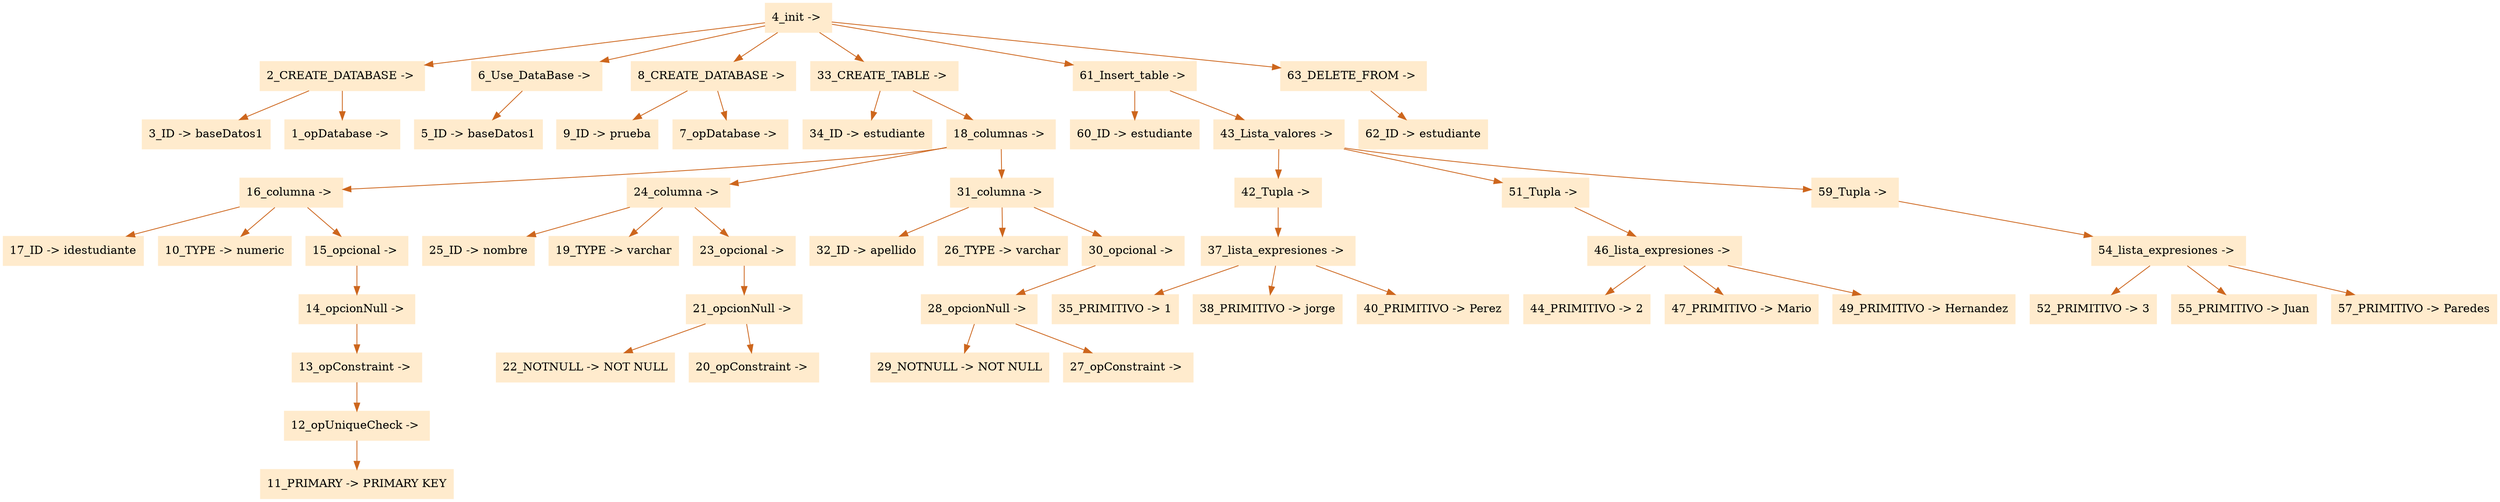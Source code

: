 digraph G {node[shape=box, style=filled, color=blanchedalmond]; edge[color=chocolate3];rankdir=UD 
"4_init -> "->"2_CREATE_DATABASE -> "
"2_CREATE_DATABASE -> "->"3_ID -> baseDatos1"
"2_CREATE_DATABASE -> "->"1_opDatabase -> "
"4_init -> "->"6_Use_DataBase -> "
"6_Use_DataBase -> "->"5_ID -> baseDatos1"
"4_init -> "->"8_CREATE_DATABASE -> "
"8_CREATE_DATABASE -> "->"9_ID -> prueba"
"8_CREATE_DATABASE -> "->"7_opDatabase -> "
"4_init -> "->"33_CREATE_TABLE -> "
"33_CREATE_TABLE -> "->"34_ID -> estudiante"
"33_CREATE_TABLE -> "->"18_columnas -> "
"18_columnas -> "->"16_columna -> "
"16_columna -> "->"17_ID -> idestudiante"
"16_columna -> "->"10_TYPE -> numeric"
"16_columna -> "->"15_opcional -> "
"15_opcional -> "->"14_opcionNull -> "
"14_opcionNull -> "->"13_opConstraint -> "
"13_opConstraint -> "->"12_opUniqueCheck -> "
"12_opUniqueCheck -> "->"11_PRIMARY -> PRIMARY KEY"
"18_columnas -> "->"24_columna -> "
"24_columna -> "->"25_ID -> nombre"
"24_columna -> "->"19_TYPE -> varchar"
"24_columna -> "->"23_opcional -> "
"23_opcional -> "->"21_opcionNull -> "
"21_opcionNull -> "->"22_NOTNULL -> NOT NULL"
"21_opcionNull -> "->"20_opConstraint -> "
"18_columnas -> "->"31_columna -> "
"31_columna -> "->"32_ID -> apellido"
"31_columna -> "->"26_TYPE -> varchar"
"31_columna -> "->"30_opcional -> "
"30_opcional -> "->"28_opcionNull -> "
"28_opcionNull -> "->"29_NOTNULL -> NOT NULL"
"28_opcionNull -> "->"27_opConstraint -> "
"4_init -> "->"61_Insert_table -> "
"61_Insert_table -> "->"60_ID -> estudiante"
"61_Insert_table -> "->"43_Lista_valores -> "
"43_Lista_valores -> "->"42_Tupla -> "
"42_Tupla -> "->"37_lista_expresiones -> "
"37_lista_expresiones -> "->"35_PRIMITIVO -> 1"
"37_lista_expresiones -> "->"38_PRIMITIVO -> jorge"
"37_lista_expresiones -> "->"40_PRIMITIVO -> Perez"
"43_Lista_valores -> "->"51_Tupla -> "
"51_Tupla -> "->"46_lista_expresiones -> "
"46_lista_expresiones -> "->"44_PRIMITIVO -> 2"
"46_lista_expresiones -> "->"47_PRIMITIVO -> Mario"
"46_lista_expresiones -> "->"49_PRIMITIVO -> Hernandez"
"43_Lista_valores -> "->"59_Tupla -> "
"59_Tupla -> "->"54_lista_expresiones -> "
"54_lista_expresiones -> "->"52_PRIMITIVO -> 3"
"54_lista_expresiones -> "->"55_PRIMITIVO -> Juan"
"54_lista_expresiones -> "->"57_PRIMITIVO -> Paredes"
"4_init -> "->"63_DELETE_FROM -> "
"63_DELETE_FROM -> "->"62_ID -> estudiante"

}